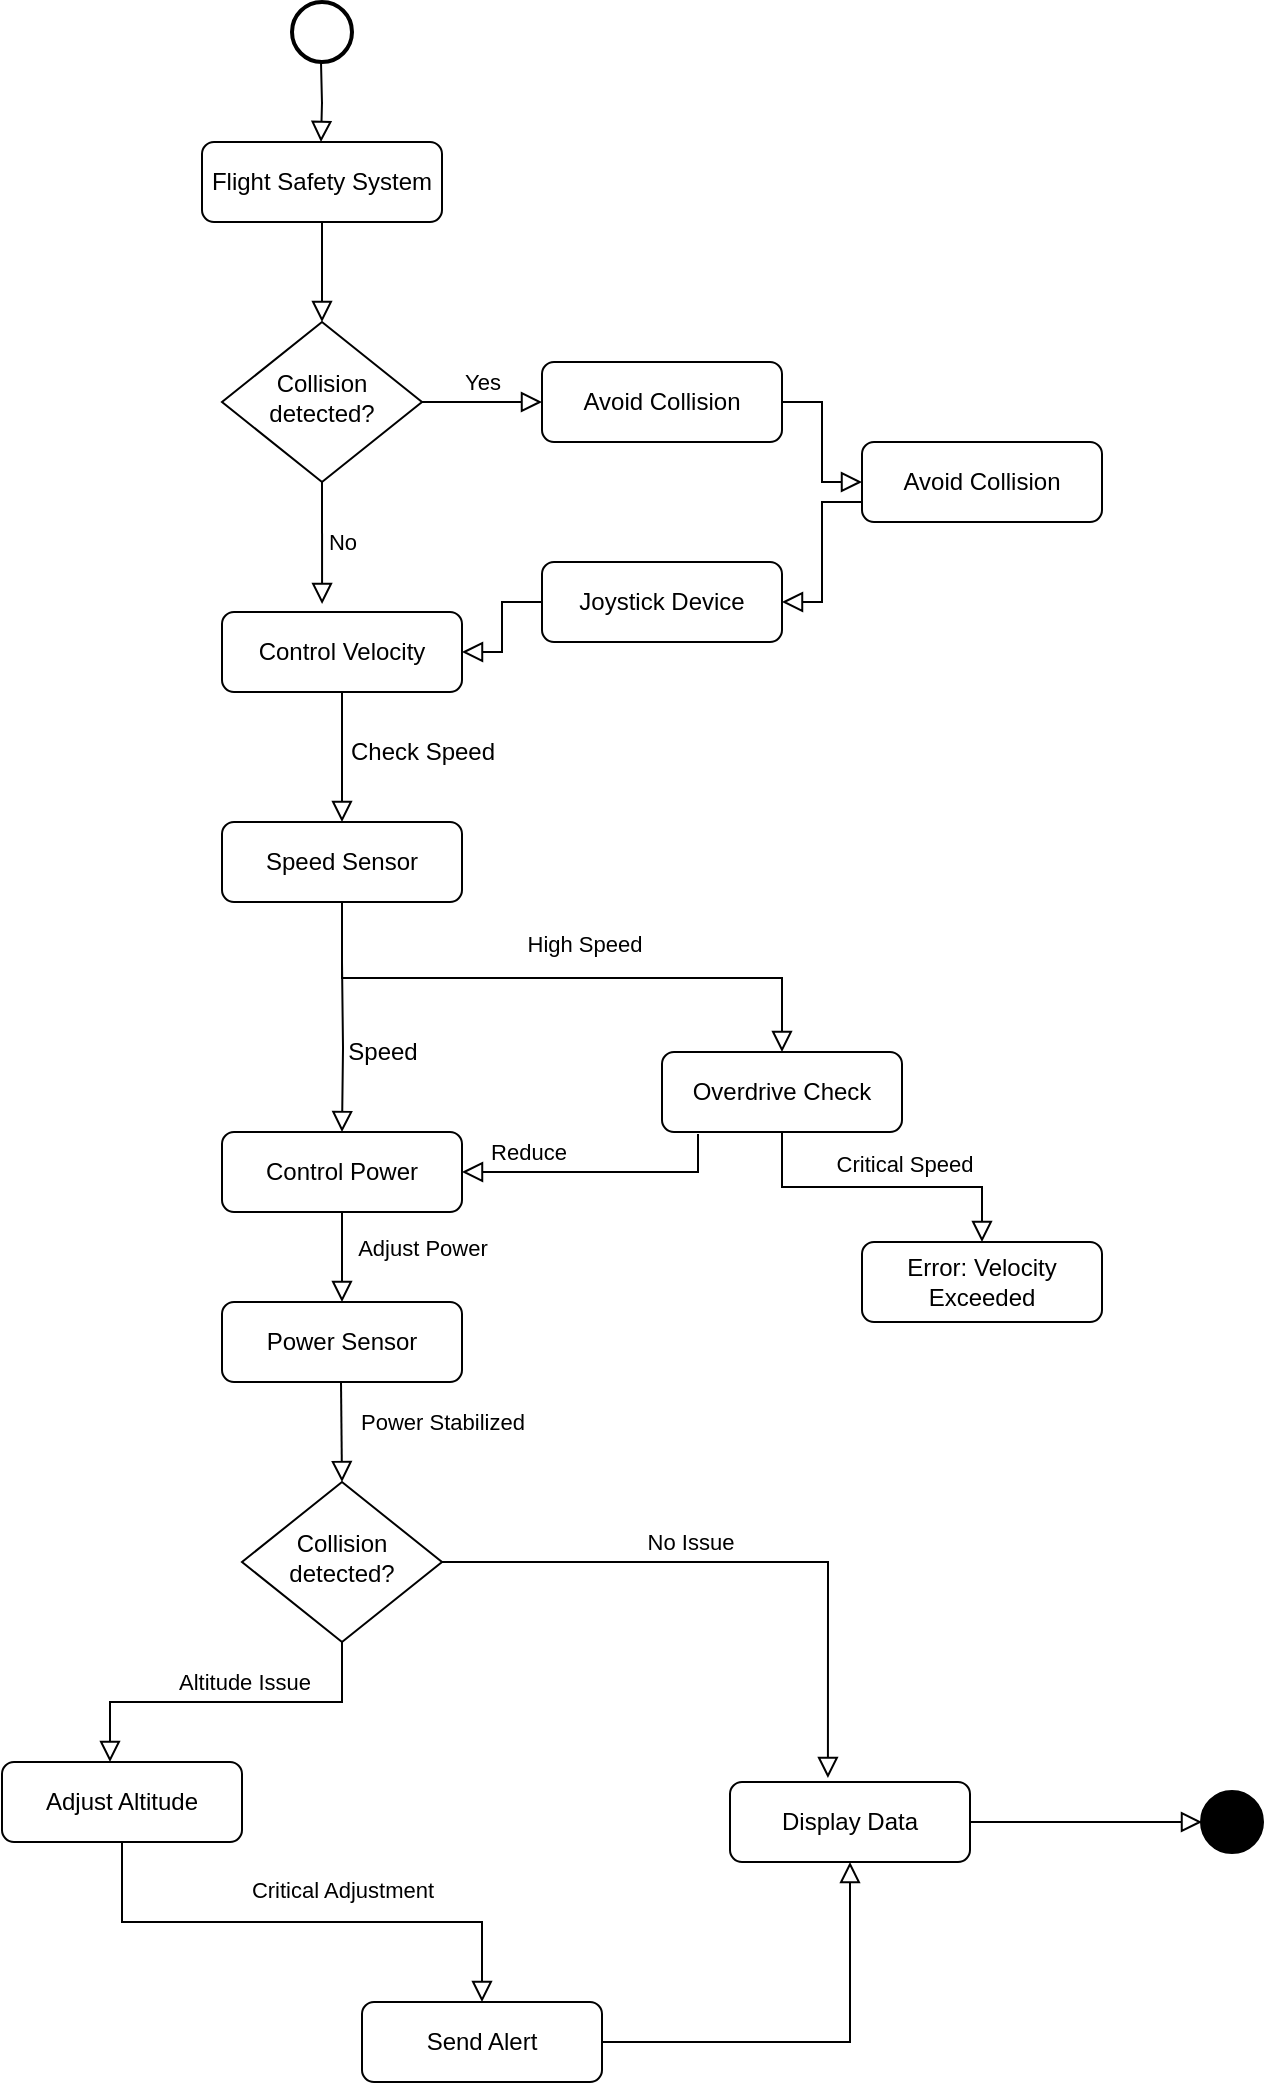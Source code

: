 <mxfile version="25.0.3">
  <diagram id="C5RBs43oDa-KdzZeNtuy" name="Page-1">
    <mxGraphModel dx="2012" dy="671" grid="1" gridSize="10" guides="1" tooltips="1" connect="1" arrows="1" fold="1" page="1" pageScale="1" pageWidth="827" pageHeight="1169" math="0" shadow="0">
      <root>
        <mxCell id="WIyWlLk6GJQsqaUBKTNV-0" />
        <mxCell id="WIyWlLk6GJQsqaUBKTNV-1" parent="WIyWlLk6GJQsqaUBKTNV-0" />
        <mxCell id="WIyWlLk6GJQsqaUBKTNV-2" value="" style="rounded=0;html=1;jettySize=auto;orthogonalLoop=1;fontSize=11;endArrow=block;endFill=0;endSize=8;strokeWidth=1;shadow=0;labelBackgroundColor=none;edgeStyle=orthogonalEdgeStyle;" parent="WIyWlLk6GJQsqaUBKTNV-1" source="WIyWlLk6GJQsqaUBKTNV-3" target="WIyWlLk6GJQsqaUBKTNV-6" edge="1">
          <mxGeometry relative="1" as="geometry" />
        </mxCell>
        <mxCell id="WIyWlLk6GJQsqaUBKTNV-3" value="Flight Safety System" style="rounded=1;whiteSpace=wrap;html=1;fontSize=12;glass=0;strokeWidth=1;shadow=0;" parent="WIyWlLk6GJQsqaUBKTNV-1" vertex="1">
          <mxGeometry x="150" y="130" width="120" height="40" as="geometry" />
        </mxCell>
        <mxCell id="WIyWlLk6GJQsqaUBKTNV-5" value="Yes" style="edgeStyle=orthogonalEdgeStyle;rounded=0;html=1;jettySize=auto;orthogonalLoop=1;fontSize=11;endArrow=block;endFill=0;endSize=8;strokeWidth=1;shadow=0;labelBackgroundColor=none;" parent="WIyWlLk6GJQsqaUBKTNV-1" source="WIyWlLk6GJQsqaUBKTNV-6" target="WIyWlLk6GJQsqaUBKTNV-7" edge="1">
          <mxGeometry y="10" relative="1" as="geometry">
            <mxPoint as="offset" />
          </mxGeometry>
        </mxCell>
        <mxCell id="WIyWlLk6GJQsqaUBKTNV-6" value="Collision detected?" style="rhombus;whiteSpace=wrap;html=1;shadow=0;fontFamily=Helvetica;fontSize=12;align=center;strokeWidth=1;spacing=6;spacingTop=-4;" parent="WIyWlLk6GJQsqaUBKTNV-1" vertex="1">
          <mxGeometry x="160" y="220" width="100" height="80" as="geometry" />
        </mxCell>
        <mxCell id="WIyWlLk6GJQsqaUBKTNV-7" value="Avoid Collision" style="rounded=1;whiteSpace=wrap;html=1;fontSize=12;glass=0;strokeWidth=1;shadow=0;" parent="WIyWlLk6GJQsqaUBKTNV-1" vertex="1">
          <mxGeometry x="320" y="240" width="120" height="40" as="geometry" />
        </mxCell>
        <mxCell id="YR0CzkPQR1-aDzageEHn-0" value="" style="strokeWidth=2;html=1;shape=mxgraph.flowchart.start_2;whiteSpace=wrap;" vertex="1" parent="WIyWlLk6GJQsqaUBKTNV-1">
          <mxGeometry x="195" y="60" width="30" height="30" as="geometry" />
        </mxCell>
        <mxCell id="YR0CzkPQR1-aDzageEHn-2" value="" style="rounded=0;html=1;jettySize=auto;orthogonalLoop=1;fontSize=11;endArrow=block;endFill=0;endSize=8;strokeWidth=1;shadow=0;labelBackgroundColor=none;edgeStyle=orthogonalEdgeStyle;" edge="1" parent="WIyWlLk6GJQsqaUBKTNV-1">
          <mxGeometry relative="1" as="geometry">
            <mxPoint x="209.5" y="90" as="sourcePoint" />
            <mxPoint x="209.5" y="130" as="targetPoint" />
          </mxGeometry>
        </mxCell>
        <mxCell id="YR0CzkPQR1-aDzageEHn-3" value="" style="edgeStyle=orthogonalEdgeStyle;rounded=0;html=1;jettySize=auto;orthogonalLoop=1;fontSize=11;endArrow=block;endFill=0;endSize=8;strokeWidth=1;shadow=0;labelBackgroundColor=none;exitX=1;exitY=0.5;exitDx=0;exitDy=0;" edge="1" parent="WIyWlLk6GJQsqaUBKTNV-1" target="YR0CzkPQR1-aDzageEHn-4" source="WIyWlLk6GJQsqaUBKTNV-7">
          <mxGeometry y="10" relative="1" as="geometry">
            <mxPoint as="offset" />
            <mxPoint x="450" y="260" as="sourcePoint" />
          </mxGeometry>
        </mxCell>
        <mxCell id="YR0CzkPQR1-aDzageEHn-4" value="Avoid Collision" style="rounded=1;whiteSpace=wrap;html=1;fontSize=12;glass=0;strokeWidth=1;shadow=0;" vertex="1" parent="WIyWlLk6GJQsqaUBKTNV-1">
          <mxGeometry x="480" y="280" width="120" height="40" as="geometry" />
        </mxCell>
        <mxCell id="YR0CzkPQR1-aDzageEHn-5" value="Joystick Device" style="rounded=1;whiteSpace=wrap;html=1;fontSize=12;glass=0;strokeWidth=1;shadow=0;" vertex="1" parent="WIyWlLk6GJQsqaUBKTNV-1">
          <mxGeometry x="320" y="340" width="120" height="40" as="geometry" />
        </mxCell>
        <mxCell id="YR0CzkPQR1-aDzageEHn-6" value="" style="edgeStyle=orthogonalEdgeStyle;rounded=0;html=1;jettySize=auto;orthogonalLoop=1;fontSize=11;endArrow=block;endFill=0;endSize=8;strokeWidth=1;shadow=0;labelBackgroundColor=none;exitX=0;exitY=0.75;exitDx=0;exitDy=0;entryX=1;entryY=0.5;entryDx=0;entryDy=0;" edge="1" parent="WIyWlLk6GJQsqaUBKTNV-1" source="YR0CzkPQR1-aDzageEHn-4" target="YR0CzkPQR1-aDzageEHn-5">
          <mxGeometry y="10" relative="1" as="geometry">
            <mxPoint as="offset" />
            <mxPoint x="450" y="365" as="sourcePoint" />
            <mxPoint x="500" y="405" as="targetPoint" />
          </mxGeometry>
        </mxCell>
        <mxCell id="YR0CzkPQR1-aDzageEHn-7" value="Control Velocity" style="rounded=1;whiteSpace=wrap;html=1;fontSize=12;glass=0;strokeWidth=1;shadow=0;" vertex="1" parent="WIyWlLk6GJQsqaUBKTNV-1">
          <mxGeometry x="160" y="365" width="120" height="40" as="geometry" />
        </mxCell>
        <mxCell id="YR0CzkPQR1-aDzageEHn-8" value="No" style="edgeStyle=orthogonalEdgeStyle;rounded=0;html=1;jettySize=auto;orthogonalLoop=1;fontSize=11;endArrow=block;endFill=0;endSize=8;strokeWidth=1;shadow=0;labelBackgroundColor=none;exitX=0.5;exitY=1;exitDx=0;exitDy=0;entryX=0.417;entryY=-0.1;entryDx=0;entryDy=0;entryPerimeter=0;" edge="1" parent="WIyWlLk6GJQsqaUBKTNV-1" source="WIyWlLk6GJQsqaUBKTNV-6" target="YR0CzkPQR1-aDzageEHn-7">
          <mxGeometry y="10" relative="1" as="geometry">
            <mxPoint as="offset" />
            <mxPoint x="200" y="320" as="sourcePoint" />
            <mxPoint x="260" y="320" as="targetPoint" />
          </mxGeometry>
        </mxCell>
        <mxCell id="YR0CzkPQR1-aDzageEHn-9" value="" style="edgeStyle=orthogonalEdgeStyle;rounded=0;html=1;jettySize=auto;orthogonalLoop=1;fontSize=11;endArrow=block;endFill=0;endSize=8;strokeWidth=1;shadow=0;labelBackgroundColor=none;exitX=0;exitY=0.5;exitDx=0;exitDy=0;entryX=1;entryY=0.5;entryDx=0;entryDy=0;" edge="1" parent="WIyWlLk6GJQsqaUBKTNV-1" source="YR0CzkPQR1-aDzageEHn-5" target="YR0CzkPQR1-aDzageEHn-7">
          <mxGeometry y="10" relative="1" as="geometry">
            <mxPoint as="offset" />
            <mxPoint x="290" y="400" as="sourcePoint" />
            <mxPoint x="330" y="440" as="targetPoint" />
          </mxGeometry>
        </mxCell>
        <mxCell id="YR0CzkPQR1-aDzageEHn-10" value="Speed Sensor" style="rounded=1;whiteSpace=wrap;html=1;fontSize=12;glass=0;strokeWidth=1;shadow=0;" vertex="1" parent="WIyWlLk6GJQsqaUBKTNV-1">
          <mxGeometry x="160" y="470" width="120" height="40" as="geometry" />
        </mxCell>
        <mxCell id="YR0CzkPQR1-aDzageEHn-11" value="" style="edgeStyle=orthogonalEdgeStyle;rounded=0;html=1;jettySize=auto;orthogonalLoop=1;fontSize=11;endArrow=block;endFill=0;endSize=8;strokeWidth=1;shadow=0;labelBackgroundColor=none;exitX=0.5;exitY=1;exitDx=0;exitDy=0;entryX=0.5;entryY=0;entryDx=0;entryDy=0;" edge="1" parent="WIyWlLk6GJQsqaUBKTNV-1" source="YR0CzkPQR1-aDzageEHn-7" target="YR0CzkPQR1-aDzageEHn-10">
          <mxGeometry y="10" relative="1" as="geometry">
            <mxPoint as="offset" />
            <mxPoint x="240" y="430" as="sourcePoint" />
            <mxPoint x="200" y="480" as="targetPoint" />
          </mxGeometry>
        </mxCell>
        <mxCell id="YR0CzkPQR1-aDzageEHn-12" value="Check Speed" style="text;html=1;align=center;verticalAlign=middle;resizable=0;points=[];autosize=1;strokeColor=none;fillColor=none;" vertex="1" parent="WIyWlLk6GJQsqaUBKTNV-1">
          <mxGeometry x="210" y="420" width="100" height="30" as="geometry" />
        </mxCell>
        <mxCell id="YR0CzkPQR1-aDzageEHn-13" value="Overdrive Check" style="rounded=1;whiteSpace=wrap;html=1;fontSize=12;glass=0;strokeWidth=1;shadow=0;" vertex="1" parent="WIyWlLk6GJQsqaUBKTNV-1">
          <mxGeometry x="380" y="585" width="120" height="40" as="geometry" />
        </mxCell>
        <mxCell id="YR0CzkPQR1-aDzageEHn-14" value="" style="edgeStyle=orthogonalEdgeStyle;rounded=0;html=1;jettySize=auto;orthogonalLoop=1;fontSize=11;endArrow=block;endFill=0;endSize=8;strokeWidth=1;shadow=0;labelBackgroundColor=none;exitX=0.5;exitY=1;exitDx=0;exitDy=0;entryX=0.5;entryY=0;entryDx=0;entryDy=0;" edge="1" parent="WIyWlLk6GJQsqaUBKTNV-1" source="YR0CzkPQR1-aDzageEHn-10" target="YR0CzkPQR1-aDzageEHn-13">
          <mxGeometry y="10" relative="1" as="geometry">
            <mxPoint as="offset" />
            <mxPoint x="250" y="535" as="sourcePoint" />
            <mxPoint x="210" y="585" as="targetPoint" />
            <Array as="points">
              <mxPoint x="220" y="548" />
              <mxPoint x="440" y="548" />
            </Array>
          </mxGeometry>
        </mxCell>
        <mxCell id="YR0CzkPQR1-aDzageEHn-16" value="High Speed" style="edgeLabel;html=1;align=center;verticalAlign=middle;resizable=0;points=[];" vertex="1" connectable="0" parent="YR0CzkPQR1-aDzageEHn-14">
          <mxGeometry x="0.169" y="2" relative="1" as="geometry">
            <mxPoint x="-14" y="-15" as="offset" />
          </mxGeometry>
        </mxCell>
        <mxCell id="YR0CzkPQR1-aDzageEHn-17" value="Control Power" style="rounded=1;whiteSpace=wrap;html=1;fontSize=12;glass=0;strokeWidth=1;shadow=0;" vertex="1" parent="WIyWlLk6GJQsqaUBKTNV-1">
          <mxGeometry x="160" y="625" width="120" height="40" as="geometry" />
        </mxCell>
        <mxCell id="YR0CzkPQR1-aDzageEHn-18" value="" style="edgeStyle=orthogonalEdgeStyle;rounded=0;html=1;jettySize=auto;orthogonalLoop=1;fontSize=11;endArrow=block;endFill=0;endSize=8;strokeWidth=1;shadow=0;labelBackgroundColor=none;entryX=0.5;entryY=0;entryDx=0;entryDy=0;" edge="1" parent="WIyWlLk6GJQsqaUBKTNV-1" target="YR0CzkPQR1-aDzageEHn-17">
          <mxGeometry y="10" relative="1" as="geometry">
            <mxPoint as="offset" />
            <mxPoint x="220" y="540" as="sourcePoint" />
            <mxPoint x="190" y="590" as="targetPoint" />
          </mxGeometry>
        </mxCell>
        <mxCell id="YR0CzkPQR1-aDzageEHn-19" value="Speed" style="text;html=1;align=center;verticalAlign=middle;resizable=0;points=[];autosize=1;strokeColor=none;fillColor=none;" vertex="1" parent="WIyWlLk6GJQsqaUBKTNV-1">
          <mxGeometry x="210" y="570" width="60" height="30" as="geometry" />
        </mxCell>
        <mxCell id="YR0CzkPQR1-aDzageEHn-20" value="Error: Velocity Exceeded" style="rounded=1;whiteSpace=wrap;html=1;fontSize=12;glass=0;strokeWidth=1;shadow=0;" vertex="1" parent="WIyWlLk6GJQsqaUBKTNV-1">
          <mxGeometry x="480" y="680" width="120" height="40" as="geometry" />
        </mxCell>
        <mxCell id="YR0CzkPQR1-aDzageEHn-21" value="" style="edgeStyle=orthogonalEdgeStyle;rounded=0;html=1;jettySize=auto;orthogonalLoop=1;fontSize=11;endArrow=block;endFill=0;endSize=8;strokeWidth=1;shadow=0;labelBackgroundColor=none;exitX=0.5;exitY=1;exitDx=0;exitDy=0;entryX=0.5;entryY=0;entryDx=0;entryDy=0;" edge="1" parent="WIyWlLk6GJQsqaUBKTNV-1" source="YR0CzkPQR1-aDzageEHn-13" target="YR0CzkPQR1-aDzageEHn-20">
          <mxGeometry y="10" relative="1" as="geometry">
            <mxPoint as="offset" />
            <mxPoint x="480" y="650" as="sourcePoint" />
            <mxPoint x="440" y="700" as="targetPoint" />
          </mxGeometry>
        </mxCell>
        <mxCell id="YR0CzkPQR1-aDzageEHn-22" value="Critical Speed" style="edgeLabel;html=1;align=center;verticalAlign=middle;resizable=0;points=[];" vertex="1" connectable="0" parent="YR0CzkPQR1-aDzageEHn-21">
          <mxGeometry x="0.052" y="1" relative="1" as="geometry">
            <mxPoint x="7" y="-11" as="offset" />
          </mxGeometry>
        </mxCell>
        <mxCell id="YR0CzkPQR1-aDzageEHn-23" value="" style="edgeStyle=orthogonalEdgeStyle;rounded=0;html=1;jettySize=auto;orthogonalLoop=1;fontSize=11;endArrow=block;endFill=0;endSize=8;strokeWidth=1;shadow=0;labelBackgroundColor=none;entryX=1;entryY=0.5;entryDx=0;entryDy=0;exitX=0.15;exitY=1.025;exitDx=0;exitDy=0;exitPerimeter=0;" edge="1" parent="WIyWlLk6GJQsqaUBKTNV-1" source="YR0CzkPQR1-aDzageEHn-13" target="YR0CzkPQR1-aDzageEHn-17">
          <mxGeometry y="10" relative="1" as="geometry">
            <mxPoint as="offset" />
            <mxPoint x="440" y="650" as="sourcePoint" />
            <mxPoint x="370" y="730" as="targetPoint" />
          </mxGeometry>
        </mxCell>
        <mxCell id="YR0CzkPQR1-aDzageEHn-24" value="Reduce" style="edgeLabel;html=1;align=center;verticalAlign=middle;resizable=0;points=[];" vertex="1" connectable="0" parent="YR0CzkPQR1-aDzageEHn-23">
          <mxGeometry x="0.519" y="1" relative="1" as="geometry">
            <mxPoint y="-11" as="offset" />
          </mxGeometry>
        </mxCell>
        <mxCell id="YR0CzkPQR1-aDzageEHn-25" value="Power Sensor" style="rounded=1;whiteSpace=wrap;html=1;fontSize=12;glass=0;strokeWidth=1;shadow=0;" vertex="1" parent="WIyWlLk6GJQsqaUBKTNV-1">
          <mxGeometry x="160" y="710" width="120" height="40" as="geometry" />
        </mxCell>
        <mxCell id="YR0CzkPQR1-aDzageEHn-26" value="" style="edgeStyle=orthogonalEdgeStyle;rounded=0;html=1;jettySize=auto;orthogonalLoop=1;fontSize=11;endArrow=block;endFill=0;endSize=8;strokeWidth=1;shadow=0;labelBackgroundColor=none;exitX=0.5;exitY=1;exitDx=0;exitDy=0;entryX=0.5;entryY=0;entryDx=0;entryDy=0;" edge="1" parent="WIyWlLk6GJQsqaUBKTNV-1" source="YR0CzkPQR1-aDzageEHn-17" target="YR0CzkPQR1-aDzageEHn-25">
          <mxGeometry y="10" relative="1" as="geometry">
            <mxPoint as="offset" />
            <mxPoint x="240" y="760" as="sourcePoint" />
            <mxPoint x="200" y="785" as="targetPoint" />
          </mxGeometry>
        </mxCell>
        <mxCell id="YR0CzkPQR1-aDzageEHn-27" value="Adjust Power" style="edgeLabel;html=1;align=center;verticalAlign=middle;resizable=0;points=[];" vertex="1" connectable="0" parent="YR0CzkPQR1-aDzageEHn-26">
          <mxGeometry x="-0.28" y="5" relative="1" as="geometry">
            <mxPoint x="35" y="2" as="offset" />
          </mxGeometry>
        </mxCell>
        <mxCell id="YR0CzkPQR1-aDzageEHn-28" value="Collision detected?" style="rhombus;whiteSpace=wrap;html=1;shadow=0;fontFamily=Helvetica;fontSize=12;align=center;strokeWidth=1;spacing=6;spacingTop=-4;" vertex="1" parent="WIyWlLk6GJQsqaUBKTNV-1">
          <mxGeometry x="170" y="800" width="100" height="80" as="geometry" />
        </mxCell>
        <mxCell id="YR0CzkPQR1-aDzageEHn-29" value="" style="edgeStyle=orthogonalEdgeStyle;rounded=0;html=1;jettySize=auto;orthogonalLoop=1;fontSize=11;endArrow=block;endFill=0;endSize=8;strokeWidth=1;shadow=0;labelBackgroundColor=none;exitX=0.5;exitY=1;exitDx=0;exitDy=0;entryX=0.5;entryY=0;entryDx=0;entryDy=0;" edge="1" parent="WIyWlLk6GJQsqaUBKTNV-1" target="YR0CzkPQR1-aDzageEHn-28">
          <mxGeometry y="10" relative="1" as="geometry">
            <mxPoint as="offset" />
            <mxPoint x="219.5" y="750" as="sourcePoint" />
            <mxPoint x="220" y="780" as="targetPoint" />
          </mxGeometry>
        </mxCell>
        <mxCell id="YR0CzkPQR1-aDzageEHn-30" value="Power Stabilized" style="edgeLabel;html=1;align=center;verticalAlign=middle;resizable=0;points=[];" vertex="1" connectable="0" parent="YR0CzkPQR1-aDzageEHn-29">
          <mxGeometry x="-0.28" y="5" relative="1" as="geometry">
            <mxPoint x="45" y="2" as="offset" />
          </mxGeometry>
        </mxCell>
        <mxCell id="YR0CzkPQR1-aDzageEHn-31" value="Adjust Altitude" style="rounded=1;whiteSpace=wrap;html=1;fontSize=12;glass=0;strokeWidth=1;shadow=0;" vertex="1" parent="WIyWlLk6GJQsqaUBKTNV-1">
          <mxGeometry x="50" y="940" width="120" height="40" as="geometry" />
        </mxCell>
        <mxCell id="YR0CzkPQR1-aDzageEHn-32" value="Send Alert" style="rounded=1;whiteSpace=wrap;html=1;fontSize=12;glass=0;strokeWidth=1;shadow=0;" vertex="1" parent="WIyWlLk6GJQsqaUBKTNV-1">
          <mxGeometry x="230" y="1060" width="120" height="40" as="geometry" />
        </mxCell>
        <mxCell id="YR0CzkPQR1-aDzageEHn-33" value="Display Data" style="rounded=1;whiteSpace=wrap;html=1;fontSize=12;glass=0;strokeWidth=1;shadow=0;" vertex="1" parent="WIyWlLk6GJQsqaUBKTNV-1">
          <mxGeometry x="414" y="950" width="120" height="40" as="geometry" />
        </mxCell>
        <mxCell id="YR0CzkPQR1-aDzageEHn-34" value="" style="edgeStyle=orthogonalEdgeStyle;rounded=0;html=1;jettySize=auto;orthogonalLoop=1;fontSize=11;endArrow=block;endFill=0;endSize=8;strokeWidth=1;shadow=0;labelBackgroundColor=none;exitX=1;exitY=0.5;exitDx=0;exitDy=0;entryX=0.408;entryY=-0.05;entryDx=0;entryDy=0;entryPerimeter=0;" edge="1" parent="WIyWlLk6GJQsqaUBKTNV-1" source="YR0CzkPQR1-aDzageEHn-28" target="YR0CzkPQR1-aDzageEHn-33">
          <mxGeometry y="10" relative="1" as="geometry">
            <mxPoint as="offset" />
            <mxPoint x="350" y="850" as="sourcePoint" />
            <mxPoint x="310" y="900" as="targetPoint" />
          </mxGeometry>
        </mxCell>
        <mxCell id="YR0CzkPQR1-aDzageEHn-35" value="No Issue" style="edgeLabel;html=1;align=center;verticalAlign=middle;resizable=0;points=[];" vertex="1" connectable="0" parent="YR0CzkPQR1-aDzageEHn-34">
          <mxGeometry x="-0.176" y="3" relative="1" as="geometry">
            <mxPoint y="-7" as="offset" />
          </mxGeometry>
        </mxCell>
        <mxCell id="YR0CzkPQR1-aDzageEHn-36" value="" style="edgeStyle=orthogonalEdgeStyle;rounded=0;html=1;jettySize=auto;orthogonalLoop=1;fontSize=11;endArrow=block;endFill=0;endSize=8;strokeWidth=1;shadow=0;labelBackgroundColor=none;exitX=0.5;exitY=1;exitDx=0;exitDy=0;entryX=0.45;entryY=0;entryDx=0;entryDy=0;entryPerimeter=0;" edge="1" parent="WIyWlLk6GJQsqaUBKTNV-1" source="YR0CzkPQR1-aDzageEHn-28" target="YR0CzkPQR1-aDzageEHn-31">
          <mxGeometry y="10" relative="1" as="geometry">
            <mxPoint as="offset" />
            <mxPoint x="225" y="910" as="sourcePoint" />
            <mxPoint x="418" y="1018" as="targetPoint" />
          </mxGeometry>
        </mxCell>
        <mxCell id="YR0CzkPQR1-aDzageEHn-37" value="Altitude Issue" style="edgeLabel;html=1;align=center;verticalAlign=middle;resizable=0;points=[];" vertex="1" connectable="0" parent="YR0CzkPQR1-aDzageEHn-36">
          <mxGeometry x="-0.176" y="3" relative="1" as="geometry">
            <mxPoint x="-7" y="-13" as="offset" />
          </mxGeometry>
        </mxCell>
        <mxCell id="YR0CzkPQR1-aDzageEHn-38" value="" style="edgeStyle=orthogonalEdgeStyle;rounded=0;html=1;jettySize=auto;orthogonalLoop=1;fontSize=11;endArrow=block;endFill=0;endSize=8;strokeWidth=1;shadow=0;labelBackgroundColor=none;exitX=0.5;exitY=1;exitDx=0;exitDy=0;entryX=0.5;entryY=0;entryDx=0;entryDy=0;" edge="1" parent="WIyWlLk6GJQsqaUBKTNV-1" source="YR0CzkPQR1-aDzageEHn-31" target="YR0CzkPQR1-aDzageEHn-32">
          <mxGeometry y="10" relative="1" as="geometry">
            <mxPoint as="offset" />
            <mxPoint x="195" y="1020" as="sourcePoint" />
            <mxPoint x="79" y="1080" as="targetPoint" />
          </mxGeometry>
        </mxCell>
        <mxCell id="YR0CzkPQR1-aDzageEHn-39" value="Critical Adjustment" style="edgeLabel;html=1;align=center;verticalAlign=middle;resizable=0;points=[];" vertex="1" connectable="0" parent="YR0CzkPQR1-aDzageEHn-38">
          <mxGeometry x="-0.176" y="3" relative="1" as="geometry">
            <mxPoint x="43" y="-13" as="offset" />
          </mxGeometry>
        </mxCell>
        <mxCell id="YR0CzkPQR1-aDzageEHn-40" value="" style="edgeStyle=orthogonalEdgeStyle;rounded=0;html=1;jettySize=auto;orthogonalLoop=1;fontSize=11;endArrow=block;endFill=0;endSize=8;strokeWidth=1;shadow=0;labelBackgroundColor=none;exitX=1;exitY=0.5;exitDx=0;exitDy=0;entryX=0.5;entryY=1;entryDx=0;entryDy=0;" edge="1" parent="WIyWlLk6GJQsqaUBKTNV-1" source="YR0CzkPQR1-aDzageEHn-32" target="YR0CzkPQR1-aDzageEHn-33">
          <mxGeometry y="10" relative="1" as="geometry">
            <mxPoint as="offset" />
            <mxPoint x="434" y="1070" as="sourcePoint" />
            <mxPoint x="394" y="1120" as="targetPoint" />
          </mxGeometry>
        </mxCell>
        <mxCell id="YR0CzkPQR1-aDzageEHn-41" value="" style="strokeWidth=2;html=1;shape=mxgraph.flowchart.start_2;whiteSpace=wrap;fillColor=#000000;" vertex="1" parent="WIyWlLk6GJQsqaUBKTNV-1">
          <mxGeometry x="650" y="955" width="30" height="30" as="geometry" />
        </mxCell>
        <mxCell id="YR0CzkPQR1-aDzageEHn-42" value="" style="edgeStyle=orthogonalEdgeStyle;rounded=0;html=1;jettySize=auto;orthogonalLoop=1;fontSize=11;endArrow=block;endFill=0;endSize=8;strokeWidth=1;shadow=0;labelBackgroundColor=none;exitX=1;exitY=0.5;exitDx=0;exitDy=0;entryX=0;entryY=0.5;entryDx=0;entryDy=0;entryPerimeter=0;" edge="1" parent="WIyWlLk6GJQsqaUBKTNV-1" source="YR0CzkPQR1-aDzageEHn-33" target="YR0CzkPQR1-aDzageEHn-41">
          <mxGeometry y="10" relative="1" as="geometry">
            <mxPoint as="offset" />
            <mxPoint x="360" y="930" as="sourcePoint" />
            <mxPoint x="553" y="1038" as="targetPoint" />
          </mxGeometry>
        </mxCell>
      </root>
    </mxGraphModel>
  </diagram>
</mxfile>
